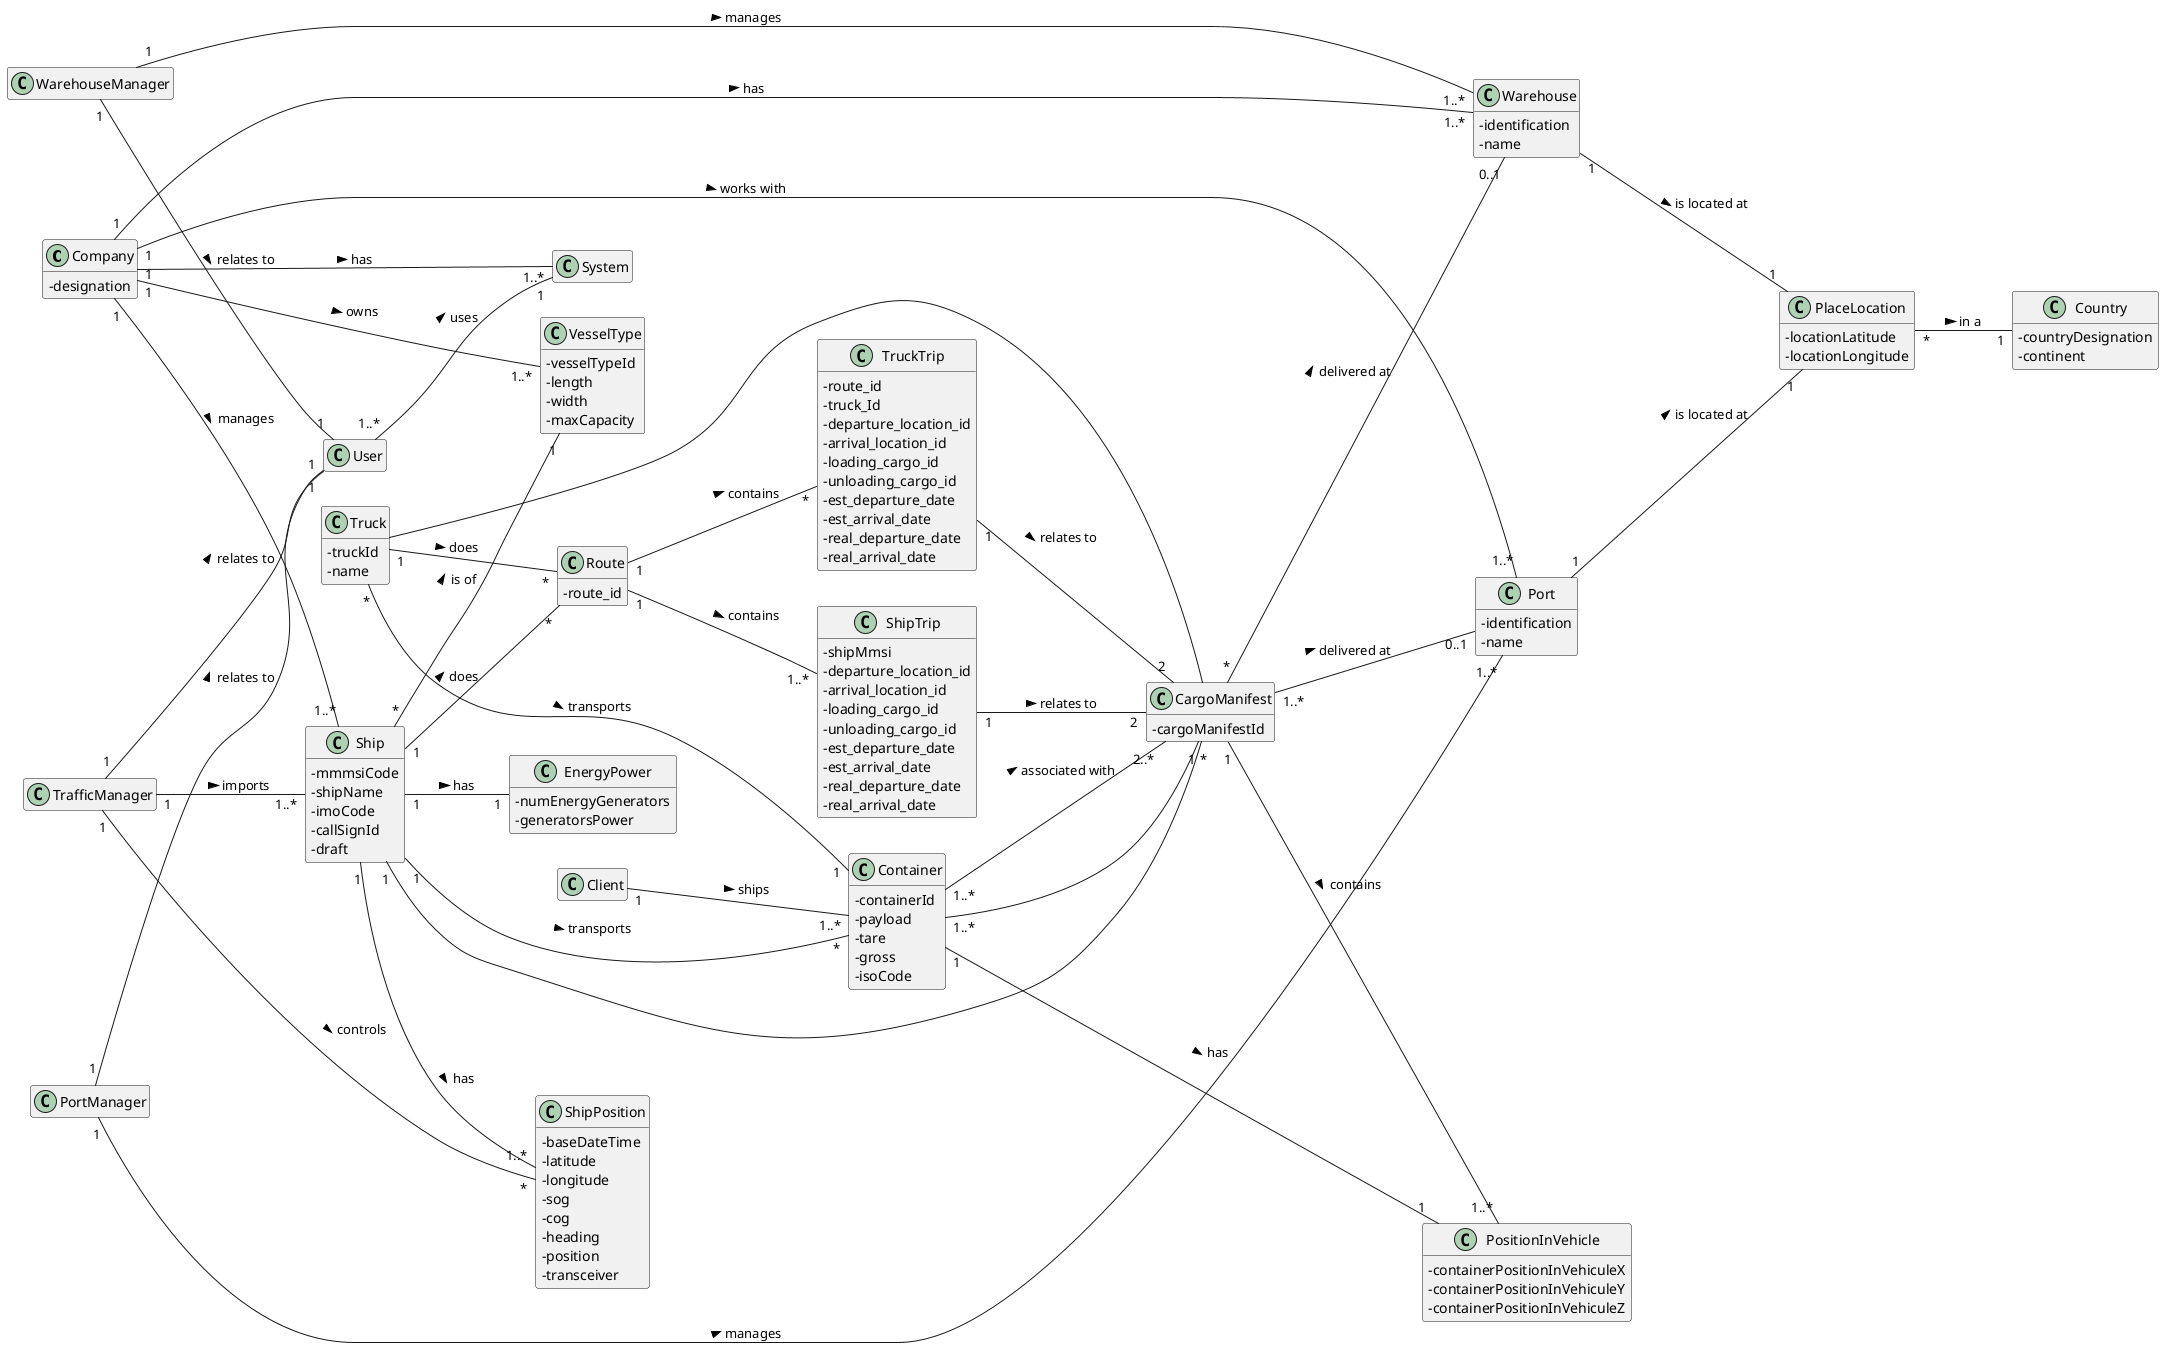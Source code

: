 @startuml

skinparam classAttributeIconSize 0
hide empty methods
hide empty attributes
left to right direction

class Company {
    -designation
}

class Container {
   -containerId
   -payload
   -tare
   -gross
   -isoCode
   /'-isRefrigerated'/
   /'-temperatureKept' - ESTE TALVEZ ADEQUA-SE'/
}

/' Roles '/
/'class Employee {}'/

class Client {}

/'class FleetManager {}'/

class TrafficManager {}



/'class WarehouseStaff {}'/

class WarehouseManager {}

/'class PortStaff {}'/

class PortManager {}

/'class ShipCaptain {}

class ShipChiefElecEngineer {}

class TruckDriver {}'/
/' End Roles '/

class CargoManifest {
    -cargoManifestId
    /'-typeOfTransport'/
}

class Ship {
    -mmmsiCode
    -shipName
    -imoCode
    -callSignId
    -draft
}


class PositionInVehicle {
    -containerPositionInVehiculeX
    -containerPositionInVehiculeY
    -containerPositionInVehiculeZ
}

class VesselType {
    -vesselTypeId
    -length
    -width
    -maxCapacity
}

class ShipPosition {
    -baseDateTime
    -latitude
    -longitude
    -sog
    -cog
    -heading
    -position
    -transceiver
}

/'CONFIRM'/
class Port {
    -identification
    -name
}

class Warehouse {
    -identification
    -name
}

class Country {
    -countryDesignation
    -continent
}

class PlaceLocation {
    -locationLatitude
    -locationLongitude
}

class EnergyPower{
    -numEnergyGenerators
    -generatorsPower
}

class Truck {
    -truckId
    -name
}

class Route {
    -route_id
}

class TruckTrip{
    -route_id
    -truck_Id
    /'has attribute phase?'/
    -departure_location_id
    -arrival_location_id
    -loading_cargo_id
    -unloading_cargo_id
    -est_departure_date
    -est_arrival_date
    -real_departure_date
    -real_arrival_date
}

/'Classes not in the Data Model'/
/'class Quote {}'/
class System {}
/'End of Classes not in the Data Model'/

class ShipTrip{
    -shipMmsi
    /'has attribute phase?'/
    -departure_location_id
    -arrival_location_id
    -loading_cargo_id
    -unloading_cargo_id
    -est_departure_date
    -est_arrival_date
    -real_departure_date
    -real_arrival_date
}


Company "1" -- "1..*" System : has >
User "1..*" -- "1" System : uses >
/'FleetManager "1" -- "1" Employee : is of >'/
TrafficManager "1" -- "1" User : relates to >
/'WarehouseStaff "1" -- "1" Employee : is of >'/
WarehouseManager "1" -- "1" User : relates to >
/'PortStaff "1" -- "1" Employee : is of >'/
PortManager "1" -- "1" User : relates to >
/'ShipCaptain "1" -- "1" Employee : is of >'/
/'ShipChiefElecEngineer "1" -- "1" Employee : is of >'/
/'TruckDriver "1" -- "1" Employee : is of >'/

/'Relations that lack multiplicity'/
CargoManifest "1" -- "1..*" Container /'as this relation exists, CargoManifest already has Container gross weight'/
CargoManifest "1" -- "1..*" PositionInVehicle : contains >
/'End of relations that lack multiplicity'/

Container "1" -- "1" PositionInVehicle : has >
Ship "*" -- "1" VesselType : is of >
Ship "1" -- "1..*" ShipPosition : has >
Warehouse "1" -- "1" PlaceLocation : is located at >
Port "1" -- "1" PlaceLocation : is located at >
PlaceLocation "*" -- "1" Country : in a >
Ship "1" -- "*" Container : transports >
Truck "*" -- "1" Container : transports >

/'Relations that is in the Data Model but to be evaluated'/
Ship "1" -- "*" CargoManifest
Truck -- CargoManifest /' lacks multiplicity '/
/'PortsAndWareHouse "1" -- "*" CargoManifest : delivered at <'/
/'End of Relatiosn that is in the Data Model but to be evaluated'/

/'Relations not in the Data Model'/
/'Ship "1" -- "*" Message : sends >'/
/'USCoastGuard "1" -- "*" Message : receives >'/
/'Client "1" -- "1..*" Quote : wants >'/
Company "1" -- "1..*" Ship : manages >
Company "1" -- "1..*" VesselType : owns >
Company "1" -- "1..*" Port : works with >
Company "1" -- "1..*" Warehouse : has >
Client "1" -- "1..*" Container : ships >
TrafficManager "1" -- "*" ShipPosition : controls >
TrafficManager "1" -- "1..*" Ship : imports >
WarehouseManager "1" -- "1..*" Warehouse : manages >
PortManager "1" -- "1..*" Port : manages >

Ship "1" -- "1" EnergyPower : has >

/'US204'/
Container "1..*"-- "2..*" CargoManifest : associated with >
/'CargoManifest -- Port : delivered at >'/
/'Ship "1" -- "*" ShipTrip : does >'/
/'ShipTrip "*" -- "1" Port : to >'/
ShipTrip "1" -- "2" CargoManifest : relates to >

/'US305'/
CargoManifest "1..*" -- "0..1" Port : delivered at >
CargoManifest "*" -- "0..1" Warehouse : delivered at >
Ship "1" -- "*" Route : does >
Route "1" -- "1..*" ShipTrip : contains >
Truck "1" -- "*" Route : does >
Route "1" -- "*" TruckTrip : contains >
TruckTrip "1" -- "2" CargoManifest : relates to >






/'RELAÇÕES EM FALTA - DÚVIDAS
Company -- Quote?
'/


/' DÚVIDAS
- Containers can be transported by land or sea - representar?
- checkDigit - Container, para que serve?
- isRefrigerated vai ser um método logo não se representa certo?
- estado do Cargo Manifest

- Ship sends Message - a Message contém info posicionamento, como representar?



- NÃO ESQUECER DE VER SLIDES ESOFT , USER E ROLE!

'/



@enduml
